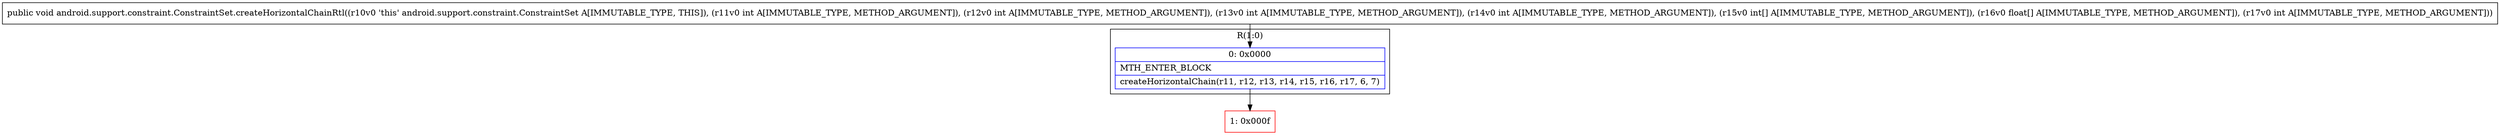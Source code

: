 digraph "CFG forandroid.support.constraint.ConstraintSet.createHorizontalChainRtl(IIII[I[FI)V" {
subgraph cluster_Region_939084989 {
label = "R(1:0)";
node [shape=record,color=blue];
Node_0 [shape=record,label="{0\:\ 0x0000|MTH_ENTER_BLOCK\l|createHorizontalChain(r11, r12, r13, r14, r15, r16, r17, 6, 7)\l}"];
}
Node_1 [shape=record,color=red,label="{1\:\ 0x000f}"];
MethodNode[shape=record,label="{public void android.support.constraint.ConstraintSet.createHorizontalChainRtl((r10v0 'this' android.support.constraint.ConstraintSet A[IMMUTABLE_TYPE, THIS]), (r11v0 int A[IMMUTABLE_TYPE, METHOD_ARGUMENT]), (r12v0 int A[IMMUTABLE_TYPE, METHOD_ARGUMENT]), (r13v0 int A[IMMUTABLE_TYPE, METHOD_ARGUMENT]), (r14v0 int A[IMMUTABLE_TYPE, METHOD_ARGUMENT]), (r15v0 int[] A[IMMUTABLE_TYPE, METHOD_ARGUMENT]), (r16v0 float[] A[IMMUTABLE_TYPE, METHOD_ARGUMENT]), (r17v0 int A[IMMUTABLE_TYPE, METHOD_ARGUMENT])) }"];
MethodNode -> Node_0;
Node_0 -> Node_1;
}


